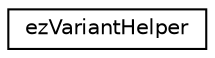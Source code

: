 digraph "Graphical Class Hierarchy"
{
 // LATEX_PDF_SIZE
  edge [fontname="Helvetica",fontsize="10",labelfontname="Helvetica",labelfontsize="10"];
  node [fontname="Helvetica",fontsize="10",shape=record];
  rankdir="LR";
  Node0 [label="ezVariantHelper",height=0.2,width=0.4,color="black", fillcolor="white", style="filled",URL="$da/d8a/classez_variant_helper.htm",tooltip=" "];
}
